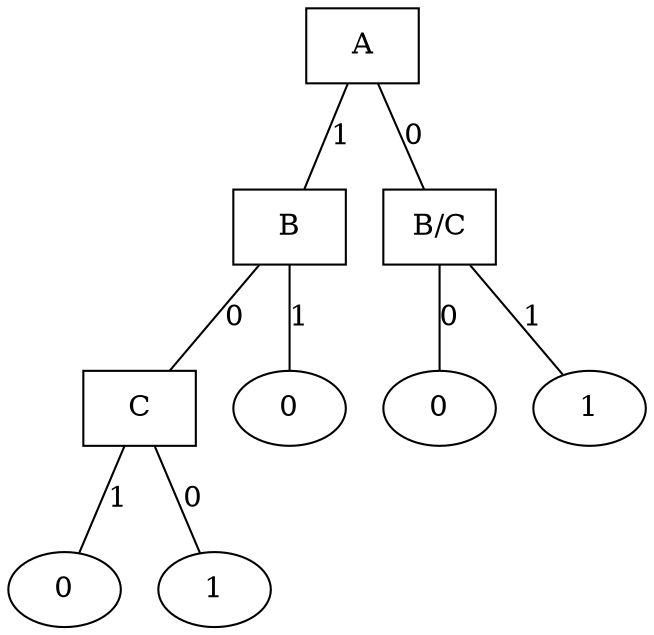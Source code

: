 graph id3_tree {
    A [label="A" shape=box];
    B [label="B" shape=box];
    C [label="C" shape=box];
    BC [label="B/C" shape=box];
    
    leaf1 [label="0"];
    leaf2 [label="0"];
    leaf3 [label="1"];
    leaf4 [label="0"];
    leaf5 [label="1"];

    A -- B [label="1"];
    A -- BC [label="0"];
    B -- leaf1 [label="1"];
    B -- C [label="0"];
    C -- leaf2 [label="1"];
    C -- leaf3 [label="0"];
    BC -- leaf4 [label="0"];
    BC -- leaf5 [label="1"];
}
